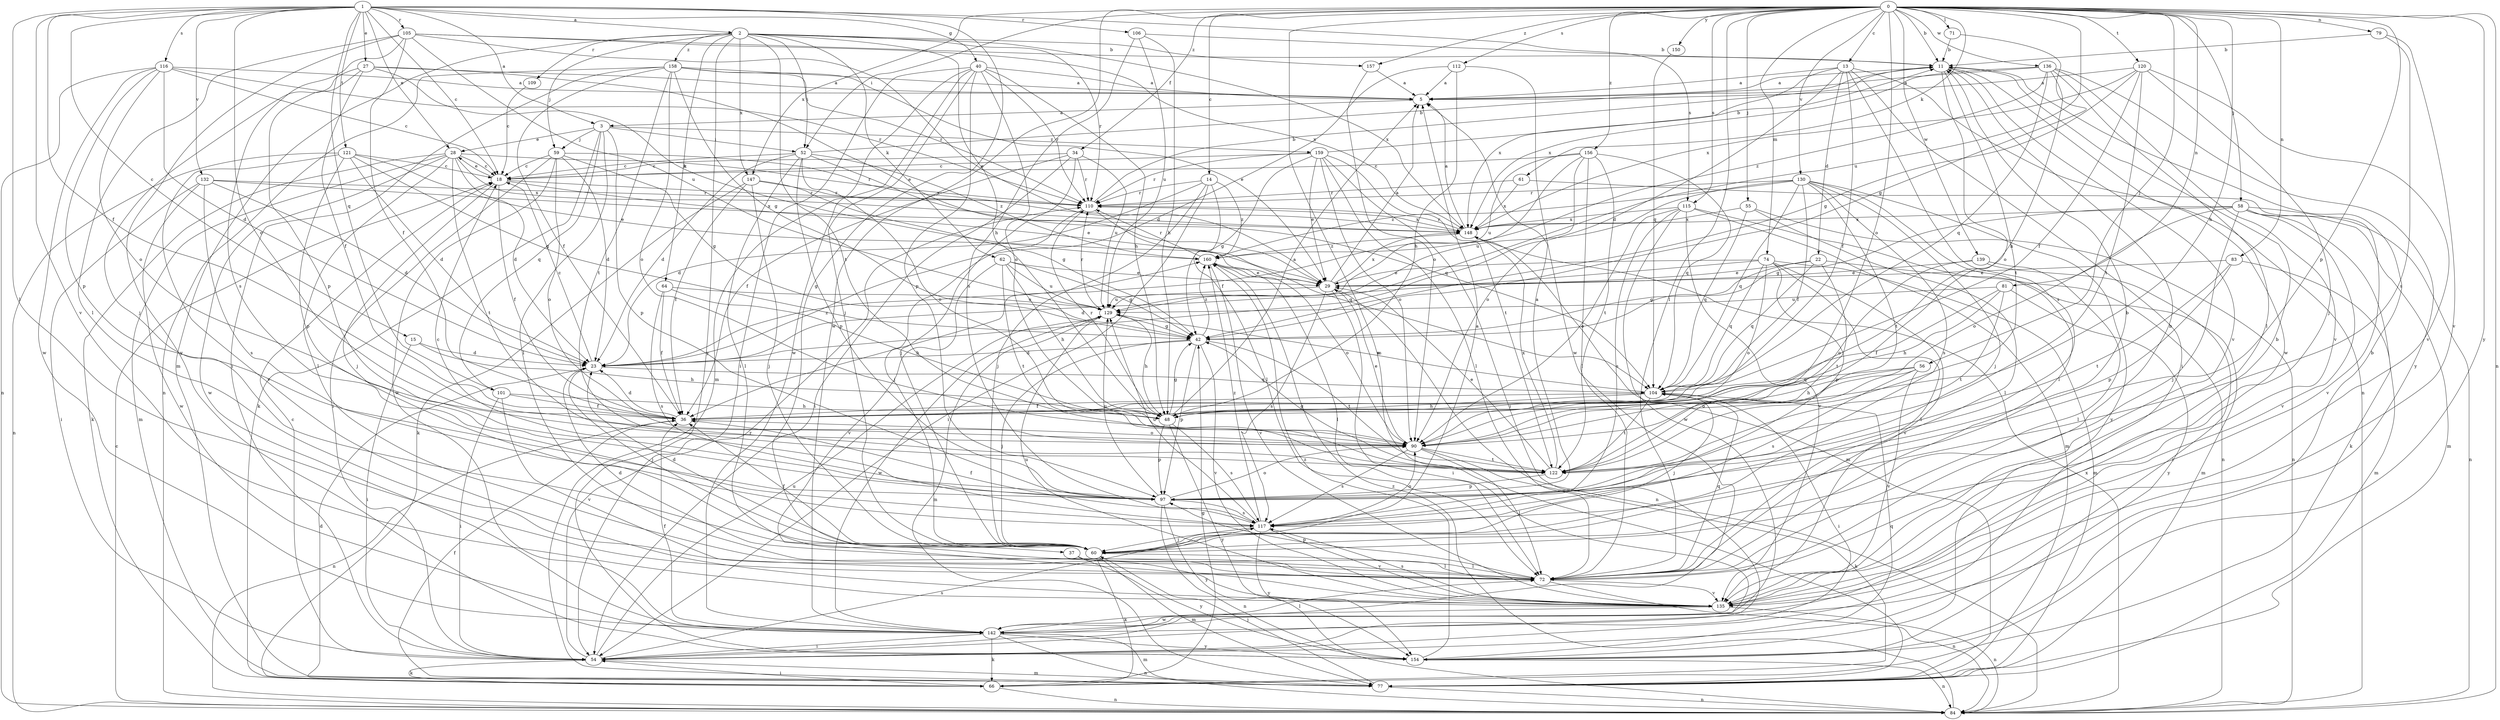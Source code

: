 strict digraph  {
0;
1;
2;
3;
5;
11;
13;
14;
15;
18;
22;
23;
27;
28;
29;
34;
36;
37;
40;
42;
48;
52;
54;
55;
56;
58;
59;
60;
61;
62;
64;
66;
71;
72;
74;
77;
79;
81;
83;
84;
90;
97;
101;
104;
105;
106;
109;
110;
112;
115;
116;
117;
120;
121;
122;
129;
130;
132;
135;
136;
139;
142;
147;
148;
150;
154;
156;
157;
158;
159;
160;
0 -> 11  [label=b];
0 -> 13  [label=c];
0 -> 14  [label=c];
0 -> 34  [label=f];
0 -> 48  [label=h];
0 -> 52  [label=i];
0 -> 55  [label=j];
0 -> 56  [label=j];
0 -> 58  [label=j];
0 -> 61  [label=k];
0 -> 71  [label=l];
0 -> 72  [label=l];
0 -> 74  [label=m];
0 -> 77  [label=m];
0 -> 79  [label=n];
0 -> 81  [label=n];
0 -> 83  [label=n];
0 -> 84  [label=n];
0 -> 90  [label=o];
0 -> 97  [label=p];
0 -> 112  [label=s];
0 -> 115  [label=s];
0 -> 120  [label=t];
0 -> 129  [label=u];
0 -> 130  [label=v];
0 -> 136  [label=w];
0 -> 139  [label=w];
0 -> 142  [label=w];
0 -> 147  [label=x];
0 -> 150  [label=y];
0 -> 154  [label=y];
0 -> 156  [label=z];
0 -> 157  [label=z];
1 -> 2  [label=a];
1 -> 3  [label=a];
1 -> 15  [label=c];
1 -> 18  [label=c];
1 -> 27  [label=e];
1 -> 28  [label=e];
1 -> 36  [label=f];
1 -> 37  [label=g];
1 -> 40  [label=g];
1 -> 72  [label=l];
1 -> 90  [label=o];
1 -> 101  [label=q];
1 -> 105  [label=r];
1 -> 106  [label=r];
1 -> 115  [label=s];
1 -> 116  [label=s];
1 -> 121  [label=t];
1 -> 132  [label=v];
1 -> 135  [label=v];
2 -> 48  [label=h];
2 -> 52  [label=i];
2 -> 59  [label=j];
2 -> 62  [label=k];
2 -> 64  [label=k];
2 -> 77  [label=m];
2 -> 109  [label=r];
2 -> 110  [label=r];
2 -> 122  [label=t];
2 -> 147  [label=x];
2 -> 148  [label=x];
2 -> 154  [label=y];
2 -> 157  [label=z];
2 -> 158  [label=z];
3 -> 28  [label=e];
3 -> 52  [label=i];
3 -> 59  [label=j];
3 -> 66  [label=k];
3 -> 72  [label=l];
3 -> 97  [label=p];
3 -> 101  [label=q];
3 -> 159  [label=z];
5 -> 3  [label=a];
11 -> 5  [label=a];
11 -> 90  [label=o];
11 -> 122  [label=t];
11 -> 135  [label=v];
11 -> 142  [label=w];
13 -> 5  [label=a];
13 -> 22  [label=d];
13 -> 23  [label=d];
13 -> 36  [label=f];
13 -> 54  [label=i];
13 -> 84  [label=n];
13 -> 117  [label=s];
13 -> 148  [label=x];
14 -> 23  [label=d];
14 -> 54  [label=i];
14 -> 60  [label=j];
14 -> 72  [label=l];
14 -> 110  [label=r];
14 -> 160  [label=z];
15 -> 23  [label=d];
15 -> 48  [label=h];
15 -> 54  [label=i];
18 -> 28  [label=e];
18 -> 29  [label=e];
18 -> 36  [label=f];
18 -> 60  [label=j];
18 -> 110  [label=r];
22 -> 29  [label=e];
22 -> 42  [label=g];
22 -> 77  [label=m];
22 -> 104  [label=q];
22 -> 122  [label=t];
23 -> 18  [label=c];
23 -> 60  [label=j];
23 -> 104  [label=q];
23 -> 160  [label=z];
27 -> 5  [label=a];
27 -> 29  [label=e];
27 -> 36  [label=f];
27 -> 60  [label=j];
27 -> 97  [label=p];
27 -> 160  [label=z];
28 -> 18  [label=c];
28 -> 23  [label=d];
28 -> 66  [label=k];
28 -> 72  [label=l];
28 -> 77  [label=m];
28 -> 110  [label=r];
28 -> 122  [label=t];
28 -> 142  [label=w];
28 -> 148  [label=x];
29 -> 5  [label=a];
29 -> 54  [label=i];
29 -> 84  [label=n];
29 -> 117  [label=s];
29 -> 129  [label=u];
29 -> 148  [label=x];
34 -> 18  [label=c];
34 -> 36  [label=f];
34 -> 54  [label=i];
34 -> 60  [label=j];
34 -> 110  [label=r];
34 -> 129  [label=u];
36 -> 23  [label=d];
36 -> 84  [label=n];
36 -> 90  [label=o];
37 -> 72  [label=l];
37 -> 154  [label=y];
40 -> 5  [label=a];
40 -> 48  [label=h];
40 -> 54  [label=i];
40 -> 60  [label=j];
40 -> 77  [label=m];
40 -> 90  [label=o];
40 -> 97  [label=p];
40 -> 110  [label=r];
40 -> 142  [label=w];
42 -> 23  [label=d];
42 -> 60  [label=j];
42 -> 97  [label=p];
42 -> 122  [label=t];
42 -> 135  [label=v];
42 -> 160  [label=z];
48 -> 5  [label=a];
48 -> 42  [label=g];
48 -> 97  [label=p];
48 -> 110  [label=r];
48 -> 117  [label=s];
48 -> 154  [label=y];
52 -> 11  [label=b];
52 -> 18  [label=c];
52 -> 23  [label=d];
52 -> 72  [label=l];
52 -> 90  [label=o];
52 -> 97  [label=p];
52 -> 104  [label=q];
52 -> 160  [label=z];
54 -> 18  [label=c];
54 -> 66  [label=k];
54 -> 77  [label=m];
54 -> 110  [label=r];
54 -> 117  [label=s];
54 -> 129  [label=u];
55 -> 72  [label=l];
55 -> 84  [label=n];
55 -> 104  [label=q];
55 -> 148  [label=x];
56 -> 48  [label=h];
56 -> 90  [label=o];
56 -> 104  [label=q];
56 -> 117  [label=s];
56 -> 135  [label=v];
58 -> 42  [label=g];
58 -> 60  [label=j];
58 -> 66  [label=k];
58 -> 77  [label=m];
58 -> 84  [label=n];
58 -> 90  [label=o];
58 -> 135  [label=v];
58 -> 148  [label=x];
59 -> 18  [label=c];
59 -> 23  [label=d];
59 -> 42  [label=g];
59 -> 54  [label=i];
59 -> 90  [label=o];
59 -> 142  [label=w];
59 -> 148  [label=x];
60 -> 5  [label=a];
60 -> 11  [label=b];
60 -> 23  [label=d];
60 -> 36  [label=f];
60 -> 66  [label=k];
60 -> 72  [label=l];
60 -> 77  [label=m];
61 -> 110  [label=r];
61 -> 135  [label=v];
61 -> 148  [label=x];
62 -> 29  [label=e];
62 -> 42  [label=g];
62 -> 48  [label=h];
62 -> 122  [label=t];
62 -> 129  [label=u];
62 -> 135  [label=v];
64 -> 36  [label=f];
64 -> 48  [label=h];
64 -> 117  [label=s];
64 -> 129  [label=u];
66 -> 42  [label=g];
66 -> 54  [label=i];
66 -> 84  [label=n];
71 -> 11  [label=b];
71 -> 42  [label=g];
72 -> 11  [label=b];
72 -> 23  [label=d];
72 -> 84  [label=n];
72 -> 97  [label=p];
72 -> 104  [label=q];
72 -> 135  [label=v];
74 -> 23  [label=d];
74 -> 29  [label=e];
74 -> 72  [label=l];
74 -> 77  [label=m];
74 -> 90  [label=o];
74 -> 97  [label=p];
74 -> 104  [label=q];
74 -> 135  [label=v];
77 -> 23  [label=d];
77 -> 36  [label=f];
77 -> 60  [label=j];
77 -> 84  [label=n];
79 -> 11  [label=b];
79 -> 117  [label=s];
79 -> 135  [label=v];
81 -> 36  [label=f];
81 -> 48  [label=h];
81 -> 122  [label=t];
81 -> 129  [label=u];
81 -> 154  [label=y];
83 -> 29  [label=e];
83 -> 77  [label=m];
83 -> 97  [label=p];
83 -> 122  [label=t];
84 -> 18  [label=c];
84 -> 148  [label=x];
84 -> 160  [label=z];
90 -> 29  [label=e];
90 -> 66  [label=k];
90 -> 72  [label=l];
90 -> 117  [label=s];
90 -> 122  [label=t];
97 -> 5  [label=a];
97 -> 18  [label=c];
97 -> 84  [label=n];
97 -> 90  [label=o];
97 -> 117  [label=s];
97 -> 129  [label=u];
97 -> 154  [label=y];
101 -> 36  [label=f];
101 -> 48  [label=h];
101 -> 54  [label=i];
101 -> 135  [label=v];
104 -> 36  [label=f];
104 -> 48  [label=h];
104 -> 54  [label=i];
104 -> 60  [label=j];
104 -> 122  [label=t];
104 -> 129  [label=u];
105 -> 11  [label=b];
105 -> 29  [label=e];
105 -> 36  [label=f];
105 -> 72  [label=l];
105 -> 117  [label=s];
105 -> 129  [label=u];
105 -> 148  [label=x];
105 -> 154  [label=y];
106 -> 11  [label=b];
106 -> 48  [label=h];
106 -> 117  [label=s];
106 -> 129  [label=u];
109 -> 18  [label=c];
110 -> 11  [label=b];
110 -> 60  [label=j];
110 -> 104  [label=q];
110 -> 148  [label=x];
112 -> 5  [label=a];
112 -> 23  [label=d];
112 -> 48  [label=h];
112 -> 142  [label=w];
115 -> 77  [label=m];
115 -> 84  [label=n];
115 -> 90  [label=o];
115 -> 117  [label=s];
115 -> 135  [label=v];
115 -> 142  [label=w];
115 -> 148  [label=x];
116 -> 5  [label=a];
116 -> 18  [label=c];
116 -> 23  [label=d];
116 -> 84  [label=n];
116 -> 90  [label=o];
116 -> 97  [label=p];
116 -> 110  [label=r];
116 -> 142  [label=w];
117 -> 36  [label=f];
117 -> 60  [label=j];
117 -> 90  [label=o];
117 -> 129  [label=u];
117 -> 135  [label=v];
117 -> 154  [label=y];
117 -> 160  [label=z];
120 -> 5  [label=a];
120 -> 36  [label=f];
120 -> 42  [label=g];
120 -> 60  [label=j];
120 -> 122  [label=t];
120 -> 135  [label=v];
120 -> 148  [label=x];
121 -> 18  [label=c];
121 -> 23  [label=d];
121 -> 29  [label=e];
121 -> 42  [label=g];
121 -> 84  [label=n];
121 -> 97  [label=p];
121 -> 135  [label=v];
122 -> 29  [label=e];
122 -> 42  [label=g];
122 -> 97  [label=p];
122 -> 148  [label=x];
129 -> 42  [label=g];
129 -> 48  [label=h];
129 -> 77  [label=m];
129 -> 110  [label=r];
129 -> 142  [label=w];
130 -> 36  [label=f];
130 -> 60  [label=j];
130 -> 72  [label=l];
130 -> 104  [label=q];
130 -> 110  [label=r];
130 -> 117  [label=s];
130 -> 122  [label=t];
130 -> 129  [label=u];
130 -> 154  [label=y];
130 -> 160  [label=z];
132 -> 23  [label=d];
132 -> 54  [label=i];
132 -> 110  [label=r];
132 -> 117  [label=s];
132 -> 142  [label=w];
132 -> 148  [label=x];
135 -> 11  [label=b];
135 -> 84  [label=n];
135 -> 117  [label=s];
135 -> 129  [label=u];
135 -> 142  [label=w];
136 -> 5  [label=a];
136 -> 48  [label=h];
136 -> 72  [label=l];
136 -> 104  [label=q];
136 -> 135  [label=v];
136 -> 148  [label=x];
136 -> 154  [label=y];
136 -> 160  [label=z];
139 -> 29  [label=e];
139 -> 54  [label=i];
139 -> 72  [label=l];
139 -> 90  [label=o];
142 -> 11  [label=b];
142 -> 36  [label=f];
142 -> 54  [label=i];
142 -> 66  [label=k];
142 -> 72  [label=l];
142 -> 77  [label=m];
142 -> 84  [label=n];
142 -> 154  [label=y];
147 -> 36  [label=f];
147 -> 42  [label=g];
147 -> 60  [label=j];
147 -> 66  [label=k];
147 -> 110  [label=r];
148 -> 5  [label=a];
148 -> 77  [label=m];
148 -> 110  [label=r];
148 -> 160  [label=z];
150 -> 104  [label=q];
154 -> 84  [label=n];
154 -> 104  [label=q];
154 -> 160  [label=z];
156 -> 18  [label=c];
156 -> 36  [label=f];
156 -> 72  [label=l];
156 -> 90  [label=o];
156 -> 104  [label=q];
156 -> 122  [label=t];
156 -> 129  [label=u];
157 -> 5  [label=a];
157 -> 90  [label=o];
158 -> 5  [label=a];
158 -> 29  [label=e];
158 -> 36  [label=f];
158 -> 42  [label=g];
158 -> 54  [label=i];
158 -> 84  [label=n];
158 -> 90  [label=o];
158 -> 110  [label=r];
158 -> 122  [label=t];
159 -> 11  [label=b];
159 -> 18  [label=c];
159 -> 29  [label=e];
159 -> 42  [label=g];
159 -> 54  [label=i];
159 -> 72  [label=l];
159 -> 90  [label=o];
159 -> 110  [label=r];
159 -> 122  [label=t];
160 -> 29  [label=e];
160 -> 72  [label=l];
160 -> 90  [label=o];
160 -> 110  [label=r];
160 -> 135  [label=v];
}
